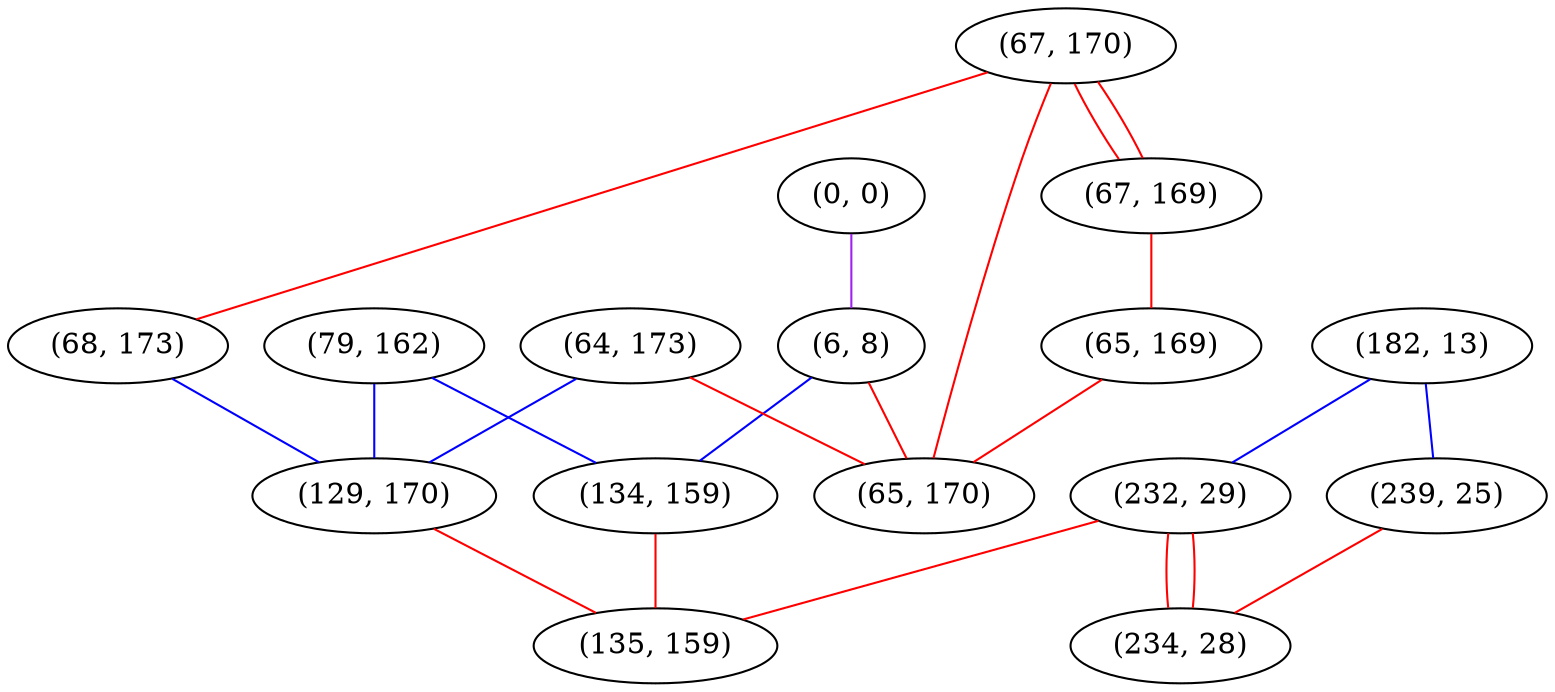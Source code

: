 graph "" {
"(79, 162)";
"(0, 0)";
"(6, 8)";
"(182, 13)";
"(239, 25)";
"(134, 159)";
"(67, 170)";
"(64, 173)";
"(68, 173)";
"(129, 170)";
"(67, 169)";
"(232, 29)";
"(65, 169)";
"(65, 170)";
"(234, 28)";
"(135, 159)";
"(79, 162)" -- "(129, 170)"  [color=blue, key=0, weight=3];
"(79, 162)" -- "(134, 159)"  [color=blue, key=0, weight=3];
"(0, 0)" -- "(6, 8)"  [color=purple, key=0, weight=4];
"(6, 8)" -- "(65, 170)"  [color=red, key=0, weight=1];
"(6, 8)" -- "(134, 159)"  [color=blue, key=0, weight=3];
"(182, 13)" -- "(232, 29)"  [color=blue, key=0, weight=3];
"(182, 13)" -- "(239, 25)"  [color=blue, key=0, weight=3];
"(239, 25)" -- "(234, 28)"  [color=red, key=0, weight=1];
"(134, 159)" -- "(135, 159)"  [color=red, key=0, weight=1];
"(67, 170)" -- "(65, 170)"  [color=red, key=0, weight=1];
"(67, 170)" -- "(68, 173)"  [color=red, key=0, weight=1];
"(67, 170)" -- "(67, 169)"  [color=red, key=0, weight=1];
"(67, 170)" -- "(67, 169)"  [color=red, key=1, weight=1];
"(64, 173)" -- "(65, 170)"  [color=red, key=0, weight=1];
"(64, 173)" -- "(129, 170)"  [color=blue, key=0, weight=3];
"(68, 173)" -- "(129, 170)"  [color=blue, key=0, weight=3];
"(129, 170)" -- "(135, 159)"  [color=red, key=0, weight=1];
"(67, 169)" -- "(65, 169)"  [color=red, key=0, weight=1];
"(232, 29)" -- "(135, 159)"  [color=red, key=0, weight=1];
"(232, 29)" -- "(234, 28)"  [color=red, key=0, weight=1];
"(232, 29)" -- "(234, 28)"  [color=red, key=1, weight=1];
"(65, 169)" -- "(65, 170)"  [color=red, key=0, weight=1];
}
